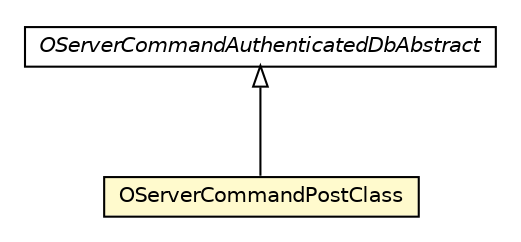 #!/usr/local/bin/dot
#
# Class diagram 
# Generated by UMLGraph version R5_6-24-gf6e263 (http://www.umlgraph.org/)
#

digraph G {
	edge [fontname="Helvetica",fontsize=10,labelfontname="Helvetica",labelfontsize=10];
	node [fontname="Helvetica",fontsize=10,shape=plaintext];
	nodesep=0.25;
	ranksep=0.5;
	// com.orientechnologies.orient.server.network.protocol.http.command.OServerCommandAuthenticatedDbAbstract
	c6880558 [label=<<table title="com.orientechnologies.orient.server.network.protocol.http.command.OServerCommandAuthenticatedDbAbstract" border="0" cellborder="1" cellspacing="0" cellpadding="2" port="p" href="../OServerCommandAuthenticatedDbAbstract.html">
		<tr><td><table border="0" cellspacing="0" cellpadding="1">
<tr><td align="center" balign="center"><font face="Helvetica-Oblique"> OServerCommandAuthenticatedDbAbstract </font></td></tr>
		</table></td></tr>
		</table>>, URL="../OServerCommandAuthenticatedDbAbstract.html", fontname="Helvetica", fontcolor="black", fontsize=10.0];
	// com.orientechnologies.orient.server.network.protocol.http.command.post.OServerCommandPostClass
	c6880586 [label=<<table title="com.orientechnologies.orient.server.network.protocol.http.command.post.OServerCommandPostClass" border="0" cellborder="1" cellspacing="0" cellpadding="2" port="p" bgcolor="lemonChiffon" href="./OServerCommandPostClass.html">
		<tr><td><table border="0" cellspacing="0" cellpadding="1">
<tr><td align="center" balign="center"> OServerCommandPostClass </td></tr>
		</table></td></tr>
		</table>>, URL="./OServerCommandPostClass.html", fontname="Helvetica", fontcolor="black", fontsize=10.0];
	//com.orientechnologies.orient.server.network.protocol.http.command.post.OServerCommandPostClass extends com.orientechnologies.orient.server.network.protocol.http.command.OServerCommandAuthenticatedDbAbstract
	c6880558:p -> c6880586:p [dir=back,arrowtail=empty];
}

